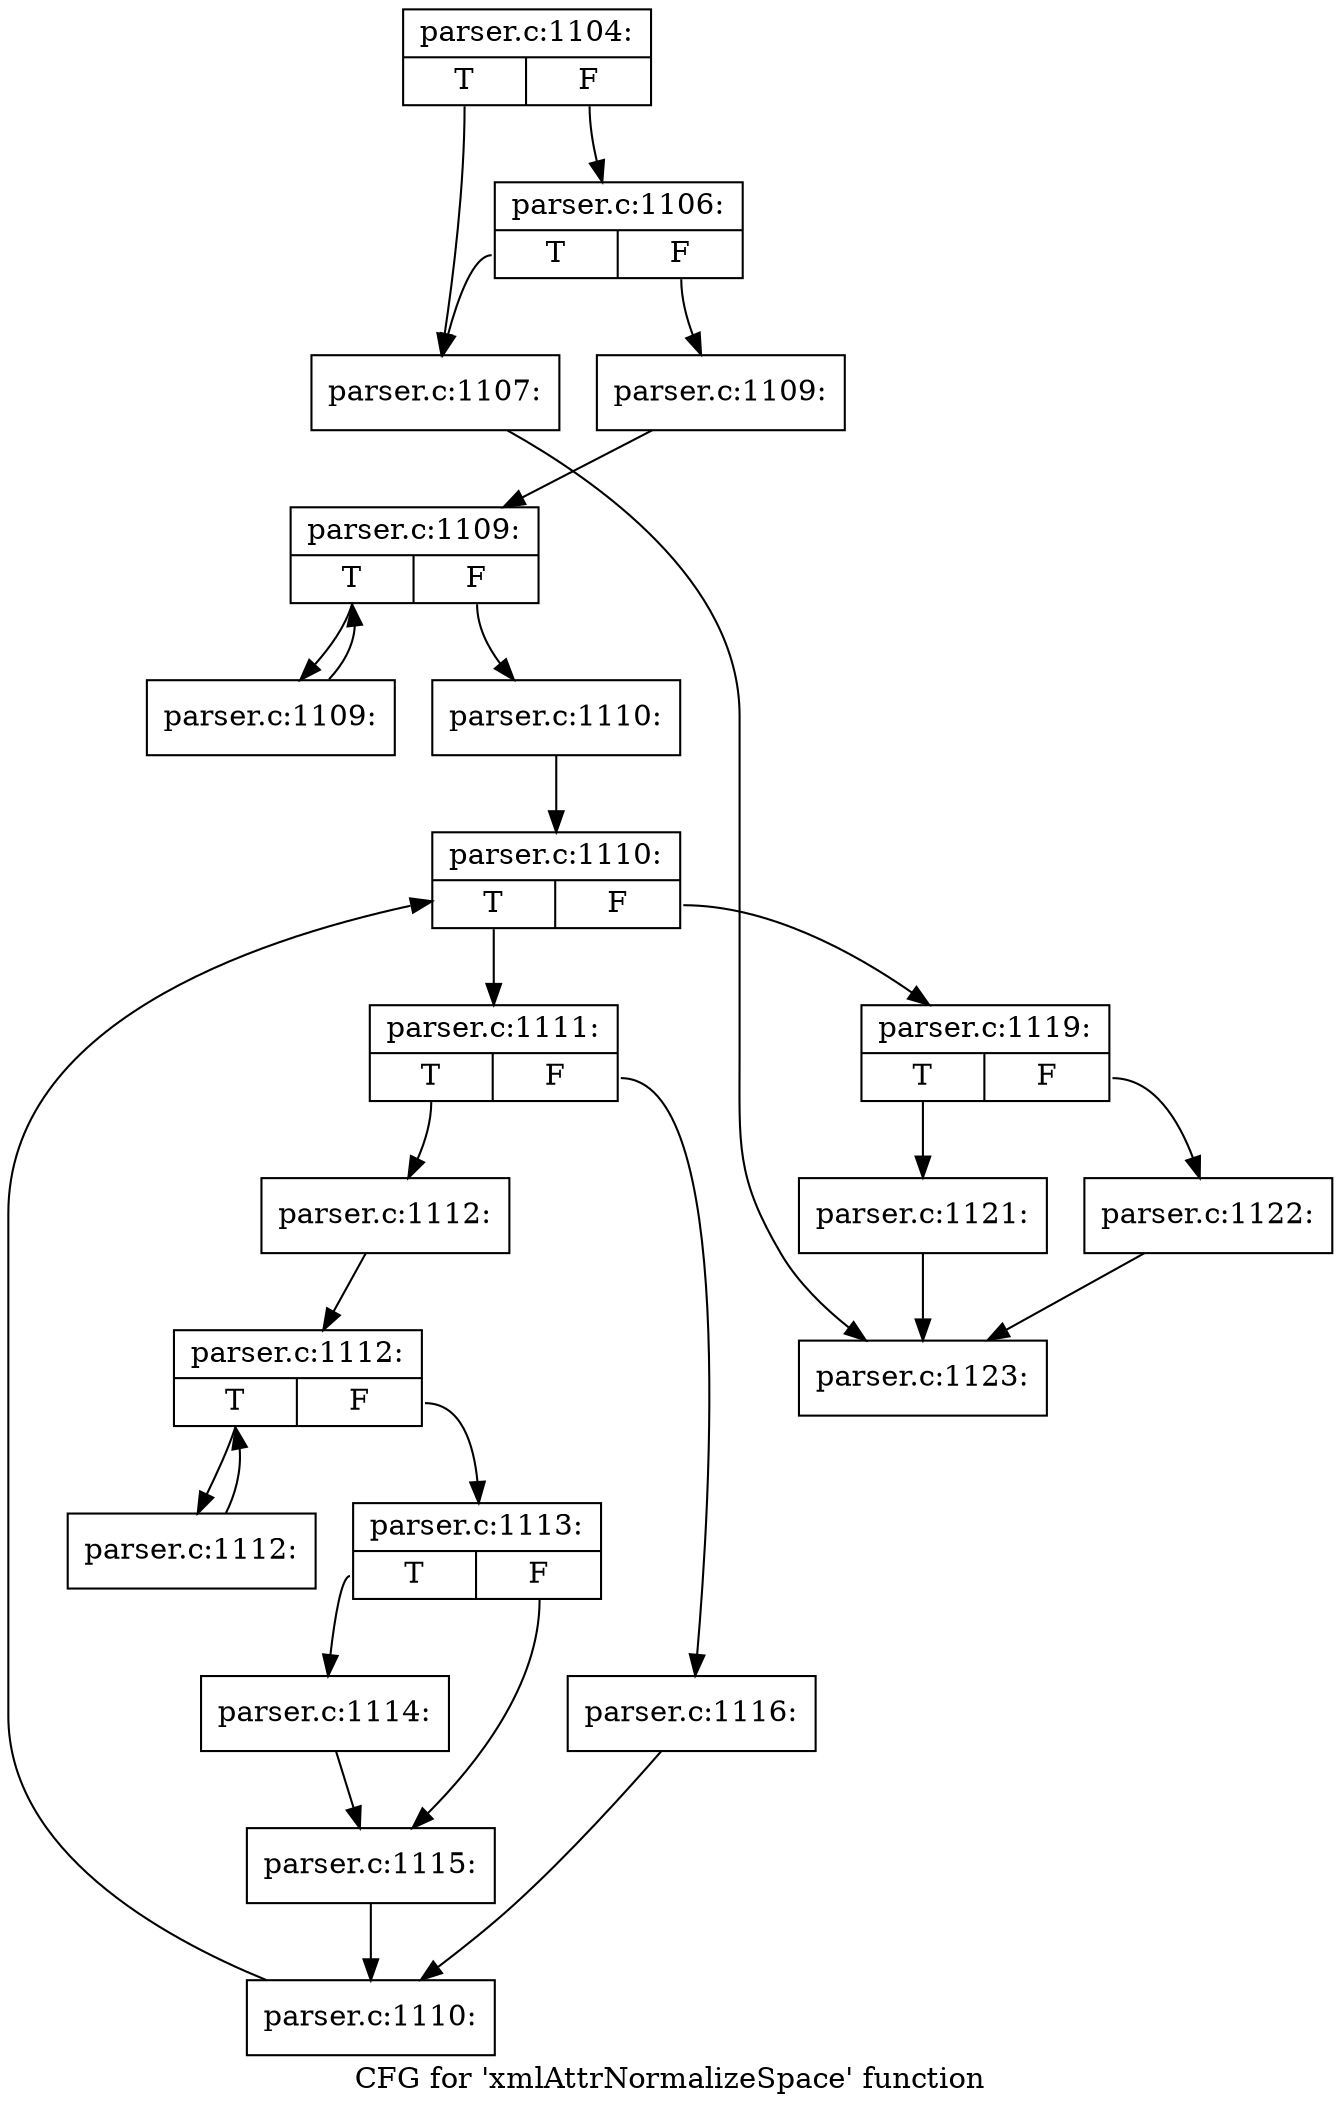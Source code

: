 digraph "CFG for 'xmlAttrNormalizeSpace' function" {
	label="CFG for 'xmlAttrNormalizeSpace' function";

	Node0x60b98e0 [shape=record,label="{parser.c:1104:|{<s0>T|<s1>F}}"];
	Node0x60b98e0:s0 -> Node0x60ba1d0;
	Node0x60b98e0:s1 -> Node0x60ba270;
	Node0x60ba270 [shape=record,label="{parser.c:1106:|{<s0>T|<s1>F}}"];
	Node0x60ba270:s0 -> Node0x60ba1d0;
	Node0x60ba270:s1 -> Node0x60ba220;
	Node0x60ba1d0 [shape=record,label="{parser.c:1107:}"];
	Node0x60ba1d0 -> Node0x60b0950;
	Node0x60ba220 [shape=record,label="{parser.c:1109:}"];
	Node0x60ba220 -> Node0x60bb280;
	Node0x60bb280 [shape=record,label="{parser.c:1109:|{<s0>T|<s1>F}}"];
	Node0x60bb280:s0 -> Node0x60bb6f0;
	Node0x60bb280:s1 -> Node0x60bb460;
	Node0x60bb6f0 [shape=record,label="{parser.c:1109:}"];
	Node0x60bb6f0 -> Node0x60bb280;
	Node0x60bb460 [shape=record,label="{parser.c:1110:}"];
	Node0x60bb460 -> Node0x60bb920;
	Node0x60bb920 [shape=record,label="{parser.c:1110:|{<s0>T|<s1>F}}"];
	Node0x60bb920:s0 -> Node0x60bbdd0;
	Node0x60bb920:s1 -> Node0x60bbb40;
	Node0x60bbdd0 [shape=record,label="{parser.c:1111:|{<s0>T|<s1>F}}"];
	Node0x60bbdd0:s0 -> Node0x60bbfc0;
	Node0x60bbdd0:s1 -> Node0x60bc060;
	Node0x60bbfc0 [shape=record,label="{parser.c:1112:}"];
	Node0x60bbfc0 -> Node0x60bc3c0;
	Node0x60bc3c0 [shape=record,label="{parser.c:1112:|{<s0>T|<s1>F}}"];
	Node0x60bc3c0:s0 -> Node0x60bc810;
	Node0x60bc3c0:s1 -> Node0x60bc580;
	Node0x60bc810 [shape=record,label="{parser.c:1112:}"];
	Node0x60bc810 -> Node0x60bc3c0;
	Node0x60bc580 [shape=record,label="{parser.c:1113:|{<s0>T|<s1>F}}"];
	Node0x60bc580:s0 -> Node0x60bcab0;
	Node0x60bc580:s1 -> Node0x60bcb00;
	Node0x60bcab0 [shape=record,label="{parser.c:1114:}"];
	Node0x60bcab0 -> Node0x60bcb00;
	Node0x60bcb00 [shape=record,label="{parser.c:1115:}"];
	Node0x60bcb00 -> Node0x60bc010;
	Node0x60bc060 [shape=record,label="{parser.c:1116:}"];
	Node0x60bc060 -> Node0x60bc010;
	Node0x60bc010 [shape=record,label="{parser.c:1110:}"];
	Node0x60bc010 -> Node0x60bb920;
	Node0x60bbb40 [shape=record,label="{parser.c:1119:|{<s0>T|<s1>F}}"];
	Node0x60bbb40:s0 -> Node0x60bdbb0;
	Node0x60bbb40:s1 -> Node0x60bdc00;
	Node0x60bdbb0 [shape=record,label="{parser.c:1121:}"];
	Node0x60bdbb0 -> Node0x60b0950;
	Node0x60bdc00 [shape=record,label="{parser.c:1122:}"];
	Node0x60bdc00 -> Node0x60b0950;
	Node0x60b0950 [shape=record,label="{parser.c:1123:}"];
}

